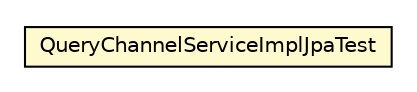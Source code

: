 #!/usr/local/bin/dot
#
# Class diagram 
# Generated by UMLGraph version R5_6_6-8-g8d7759 (http://www.umlgraph.org/)
#

digraph G {
	edge [fontname="Helvetica",fontsize=10,labelfontname="Helvetica",labelfontsize=10];
	node [fontname="Helvetica",fontsize=10,shape=plaintext];
	nodesep=0.25;
	ranksep=0.5;
	// org.dayatang.querychannel.impl.QueryChannelServiceImplJpaTest
	c39746 [label=<<table title="org.dayatang.querychannel.impl.QueryChannelServiceImplJpaTest" border="0" cellborder="1" cellspacing="0" cellpadding="2" port="p" bgcolor="lemonChiffon" href="./QueryChannelServiceImplJpaTest.html">
		<tr><td><table border="0" cellspacing="0" cellpadding="1">
<tr><td align="center" balign="center"> QueryChannelServiceImplJpaTest </td></tr>
		</table></td></tr>
		</table>>, URL="./QueryChannelServiceImplJpaTest.html", fontname="Helvetica", fontcolor="black", fontsize=10.0];
}

